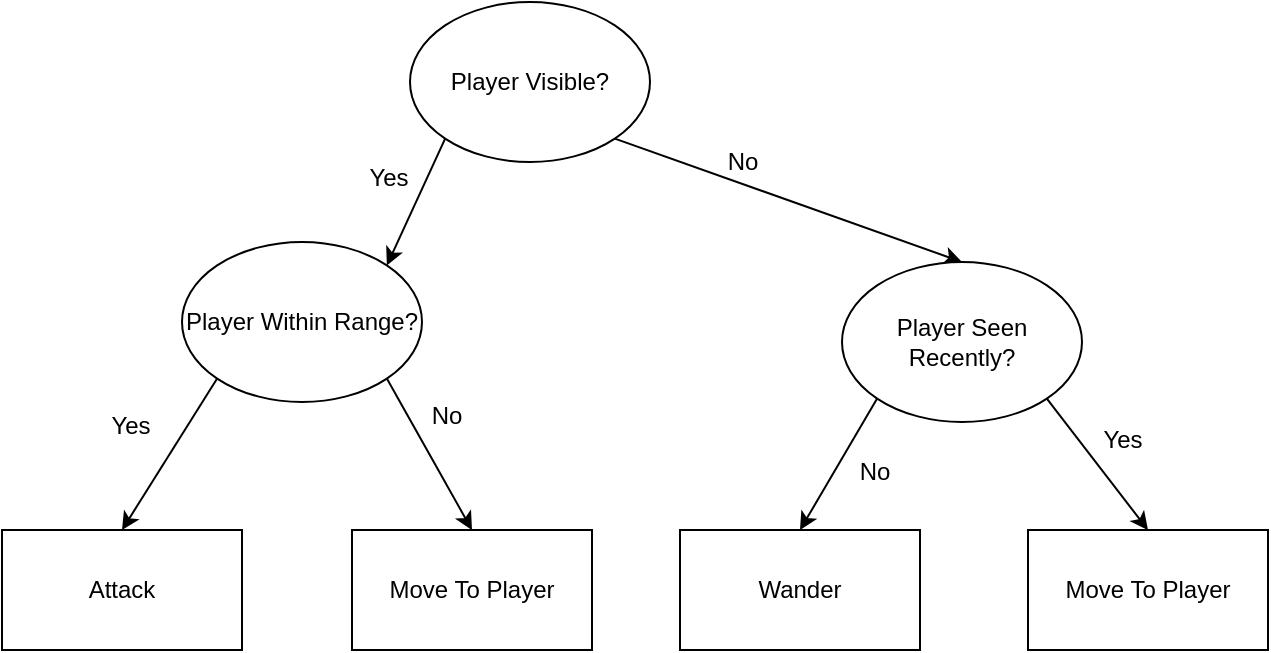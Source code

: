 <mxfile version="12.9.7" type="device"><diagram id="42DSPNU72I25cHwelheR" name="Page-1"><mxGraphModel dx="2062" dy="1155" grid="0" gridSize="10" guides="1" tooltips="1" connect="1" arrows="1" fold="1" page="1" pageScale="1" pageWidth="850" pageHeight="1100" math="0" shadow="0"><root><mxCell id="0"/><mxCell id="1" parent="0"/><mxCell id="t2xed-TY67etQQFDASZW-1" value="Player Visible?" style="ellipse;whiteSpace=wrap;html=1;" parent="1" vertex="1"><mxGeometry x="308" y="274" width="120" height="80" as="geometry"/></mxCell><mxCell id="t2xed-TY67etQQFDASZW-3" value="" style="endArrow=classic;html=1;exitX=1;exitY=1;exitDx=0;exitDy=0;entryX=0.5;entryY=0;entryDx=0;entryDy=0;" parent="1" source="t2xed-TY67etQQFDASZW-1" target="eCCo3SQNk5jEF6DyD8tU-8" edge="1"><mxGeometry width="50" height="50" relative="1" as="geometry"><mxPoint x="436" y="706" as="sourcePoint"/><mxPoint x="491" y="393" as="targetPoint"/></mxGeometry></mxCell><mxCell id="eCCo3SQNk5jEF6DyD8tU-4" value="No" style="text;html=1;align=center;verticalAlign=middle;resizable=0;points=[];" vertex="1" connectable="0" parent="t2xed-TY67etQQFDASZW-3"><mxGeometry x="-0.538" y="-2" relative="1" as="geometry"><mxPoint x="23.73" y="-4.57" as="offset"/></mxGeometry></mxCell><mxCell id="t2xed-TY67etQQFDASZW-4" value="Player Within Range?" style="ellipse;whiteSpace=wrap;html=1;" parent="1" vertex="1"><mxGeometry x="194" y="394" width="120" height="80" as="geometry"/></mxCell><mxCell id="t2xed-TY67etQQFDASZW-5" value="" style="endArrow=classic;html=1;exitX=0;exitY=1;exitDx=0;exitDy=0;entryX=1;entryY=0;entryDx=0;entryDy=0;" parent="1" source="t2xed-TY67etQQFDASZW-1" target="t2xed-TY67etQQFDASZW-4" edge="1"><mxGeometry width="50" height="50" relative="1" as="geometry"><mxPoint x="435" y="706" as="sourcePoint"/><mxPoint x="485" y="656" as="targetPoint"/></mxGeometry></mxCell><mxCell id="eCCo3SQNk5jEF6DyD8tU-5" value="Yes" style="text;html=1;align=center;verticalAlign=middle;resizable=0;points=[];" vertex="1" connectable="0" parent="t2xed-TY67etQQFDASZW-5"><mxGeometry x="-0.293" y="-1" relative="1" as="geometry"><mxPoint x="-18.15" y="-2.01" as="offset"/></mxGeometry></mxCell><mxCell id="t2xed-TY67etQQFDASZW-6" value="Wander" style="rounded=0;whiteSpace=wrap;html=1;" parent="1" vertex="1"><mxGeometry x="443" y="538" width="120" height="60" as="geometry"/></mxCell><mxCell id="t2xed-TY67etQQFDASZW-8" value="" style="endArrow=classic;html=1;exitX=0;exitY=1;exitDx=0;exitDy=0;entryX=0.5;entryY=0;entryDx=0;entryDy=0;" parent="1" source="t2xed-TY67etQQFDASZW-4" target="t2xed-TY67etQQFDASZW-9" edge="1"><mxGeometry width="50" height="50" relative="1" as="geometry"><mxPoint x="435" y="706" as="sourcePoint"/><mxPoint x="485" y="656" as="targetPoint"/></mxGeometry></mxCell><mxCell id="eCCo3SQNk5jEF6DyD8tU-6" value="Yes" style="text;html=1;align=center;verticalAlign=middle;resizable=0;points=[];" vertex="1" connectable="0" parent="t2xed-TY67etQQFDASZW-8"><mxGeometry x="-0.315" relative="1" as="geometry"><mxPoint x="-27.14" y="-2.1" as="offset"/></mxGeometry></mxCell><mxCell id="t2xed-TY67etQQFDASZW-9" value="Attack" style="rounded=0;whiteSpace=wrap;html=1;" parent="1" vertex="1"><mxGeometry x="104" y="538" width="120" height="60" as="geometry"/></mxCell><mxCell id="t2xed-TY67etQQFDASZW-11" value="Move To Player" style="rounded=0;whiteSpace=wrap;html=1;" parent="1" vertex="1"><mxGeometry x="279" y="538" width="120" height="60" as="geometry"/></mxCell><mxCell id="t2xed-TY67etQQFDASZW-12" value="" style="endArrow=classic;html=1;exitX=1;exitY=1;exitDx=0;exitDy=0;entryX=0.5;entryY=0;entryDx=0;entryDy=0;" parent="1" source="t2xed-TY67etQQFDASZW-4" target="t2xed-TY67etQQFDASZW-11" edge="1"><mxGeometry width="50" height="50" relative="1" as="geometry"><mxPoint x="435" y="706" as="sourcePoint"/><mxPoint x="485" y="656" as="targetPoint"/></mxGeometry></mxCell><mxCell id="eCCo3SQNk5jEF6DyD8tU-7" value="No" style="text;html=1;align=center;verticalAlign=middle;resizable=0;points=[];" vertex="1" connectable="0" parent="t2xed-TY67etQQFDASZW-12"><mxGeometry x="-0.454" y="-1" relative="1" as="geometry"><mxPoint x="18.3" y="-2.57" as="offset"/></mxGeometry></mxCell><mxCell id="eCCo3SQNk5jEF6DyD8tU-8" value="Player Seen Recently?" style="ellipse;whiteSpace=wrap;html=1;" vertex="1" parent="1"><mxGeometry x="524" y="404" width="120" height="80" as="geometry"/></mxCell><mxCell id="eCCo3SQNk5jEF6DyD8tU-9" value="" style="endArrow=classic;html=1;exitX=0;exitY=1;exitDx=0;exitDy=0;entryX=0.5;entryY=0;entryDx=0;entryDy=0;" edge="1" parent="1" source="eCCo3SQNk5jEF6DyD8tU-8" target="t2xed-TY67etQQFDASZW-6"><mxGeometry width="50" height="50" relative="1" as="geometry"><mxPoint x="399" y="612" as="sourcePoint"/><mxPoint x="449" y="562" as="targetPoint"/></mxGeometry></mxCell><mxCell id="eCCo3SQNk5jEF6DyD8tU-10" value="Move To Player" style="rounded=0;whiteSpace=wrap;html=1;" vertex="1" parent="1"><mxGeometry x="617" y="538" width="120" height="60" as="geometry"/></mxCell><mxCell id="eCCo3SQNk5jEF6DyD8tU-11" value="" style="endArrow=classic;html=1;exitX=1;exitY=1;exitDx=0;exitDy=0;entryX=0.5;entryY=0;entryDx=0;entryDy=0;" edge="1" parent="1" source="eCCo3SQNk5jEF6DyD8tU-8" target="eCCo3SQNk5jEF6DyD8tU-10"><mxGeometry width="50" height="50" relative="1" as="geometry"><mxPoint x="399" y="612" as="sourcePoint"/><mxPoint x="449" y="562" as="targetPoint"/></mxGeometry></mxCell><mxCell id="eCCo3SQNk5jEF6DyD8tU-13" value="Yes" style="text;html=1;align=center;verticalAlign=middle;resizable=0;points=[];" vertex="1" connectable="0" parent="eCCo3SQNk5jEF6DyD8tU-11"><mxGeometry x="-0.509" y="2" relative="1" as="geometry"><mxPoint x="22.79" y="5.09" as="offset"/></mxGeometry></mxCell><mxCell id="eCCo3SQNk5jEF6DyD8tU-12" value="No" style="text;html=1;align=center;verticalAlign=middle;resizable=0;points=[];autosize=1;" vertex="1" parent="1"><mxGeometry x="527" y="500" width="25" height="18" as="geometry"/></mxCell></root></mxGraphModel></diagram></mxfile>